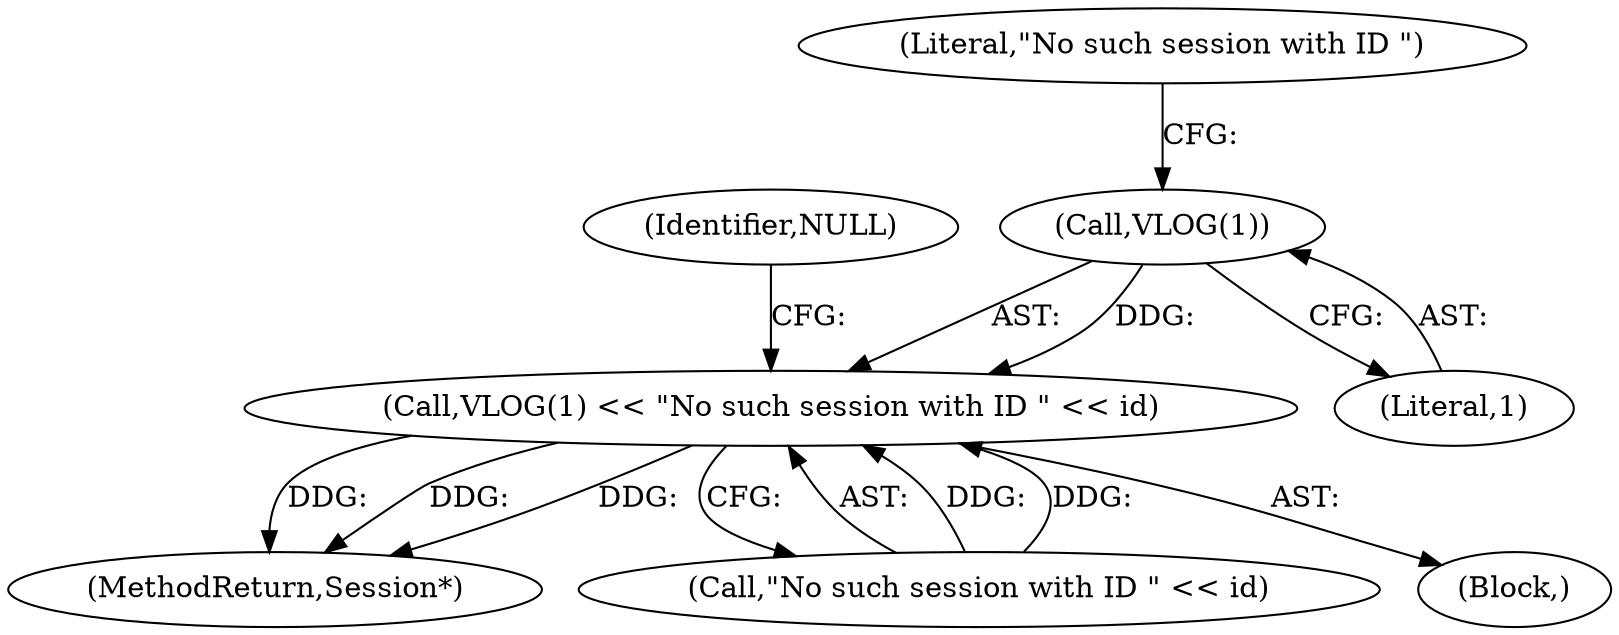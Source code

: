 digraph "1_Chrome_4ab22cfc619ee8ff17a8c50e289ec3b30731ceba_11@del" {
"1000115" [label="(Call,VLOG(1))"];
"1000114" [label="(Call,VLOG(1) << \"No such session with ID \" << id)"];
"1000115" [label="(Call,VLOG(1))"];
"1000117" [label="(Call,\"No such session with ID \" << id)"];
"1000118" [label="(Literal,\"No such session with ID \")"];
"1000114" [label="(Call,VLOG(1) << \"No such session with ID \" << id)"];
"1000126" [label="(MethodReturn,Session*)"];
"1000113" [label="(Block,)"];
"1000121" [label="(Identifier,NULL)"];
"1000116" [label="(Literal,1)"];
"1000115" -> "1000114"  [label="AST: "];
"1000115" -> "1000116"  [label="CFG: "];
"1000116" -> "1000115"  [label="AST: "];
"1000118" -> "1000115"  [label="CFG: "];
"1000115" -> "1000114"  [label="DDG: "];
"1000114" -> "1000113"  [label="AST: "];
"1000114" -> "1000117"  [label="CFG: "];
"1000117" -> "1000114"  [label="AST: "];
"1000121" -> "1000114"  [label="CFG: "];
"1000114" -> "1000126"  [label="DDG: "];
"1000114" -> "1000126"  [label="DDG: "];
"1000114" -> "1000126"  [label="DDG: "];
"1000117" -> "1000114"  [label="DDG: "];
"1000117" -> "1000114"  [label="DDG: "];
}
